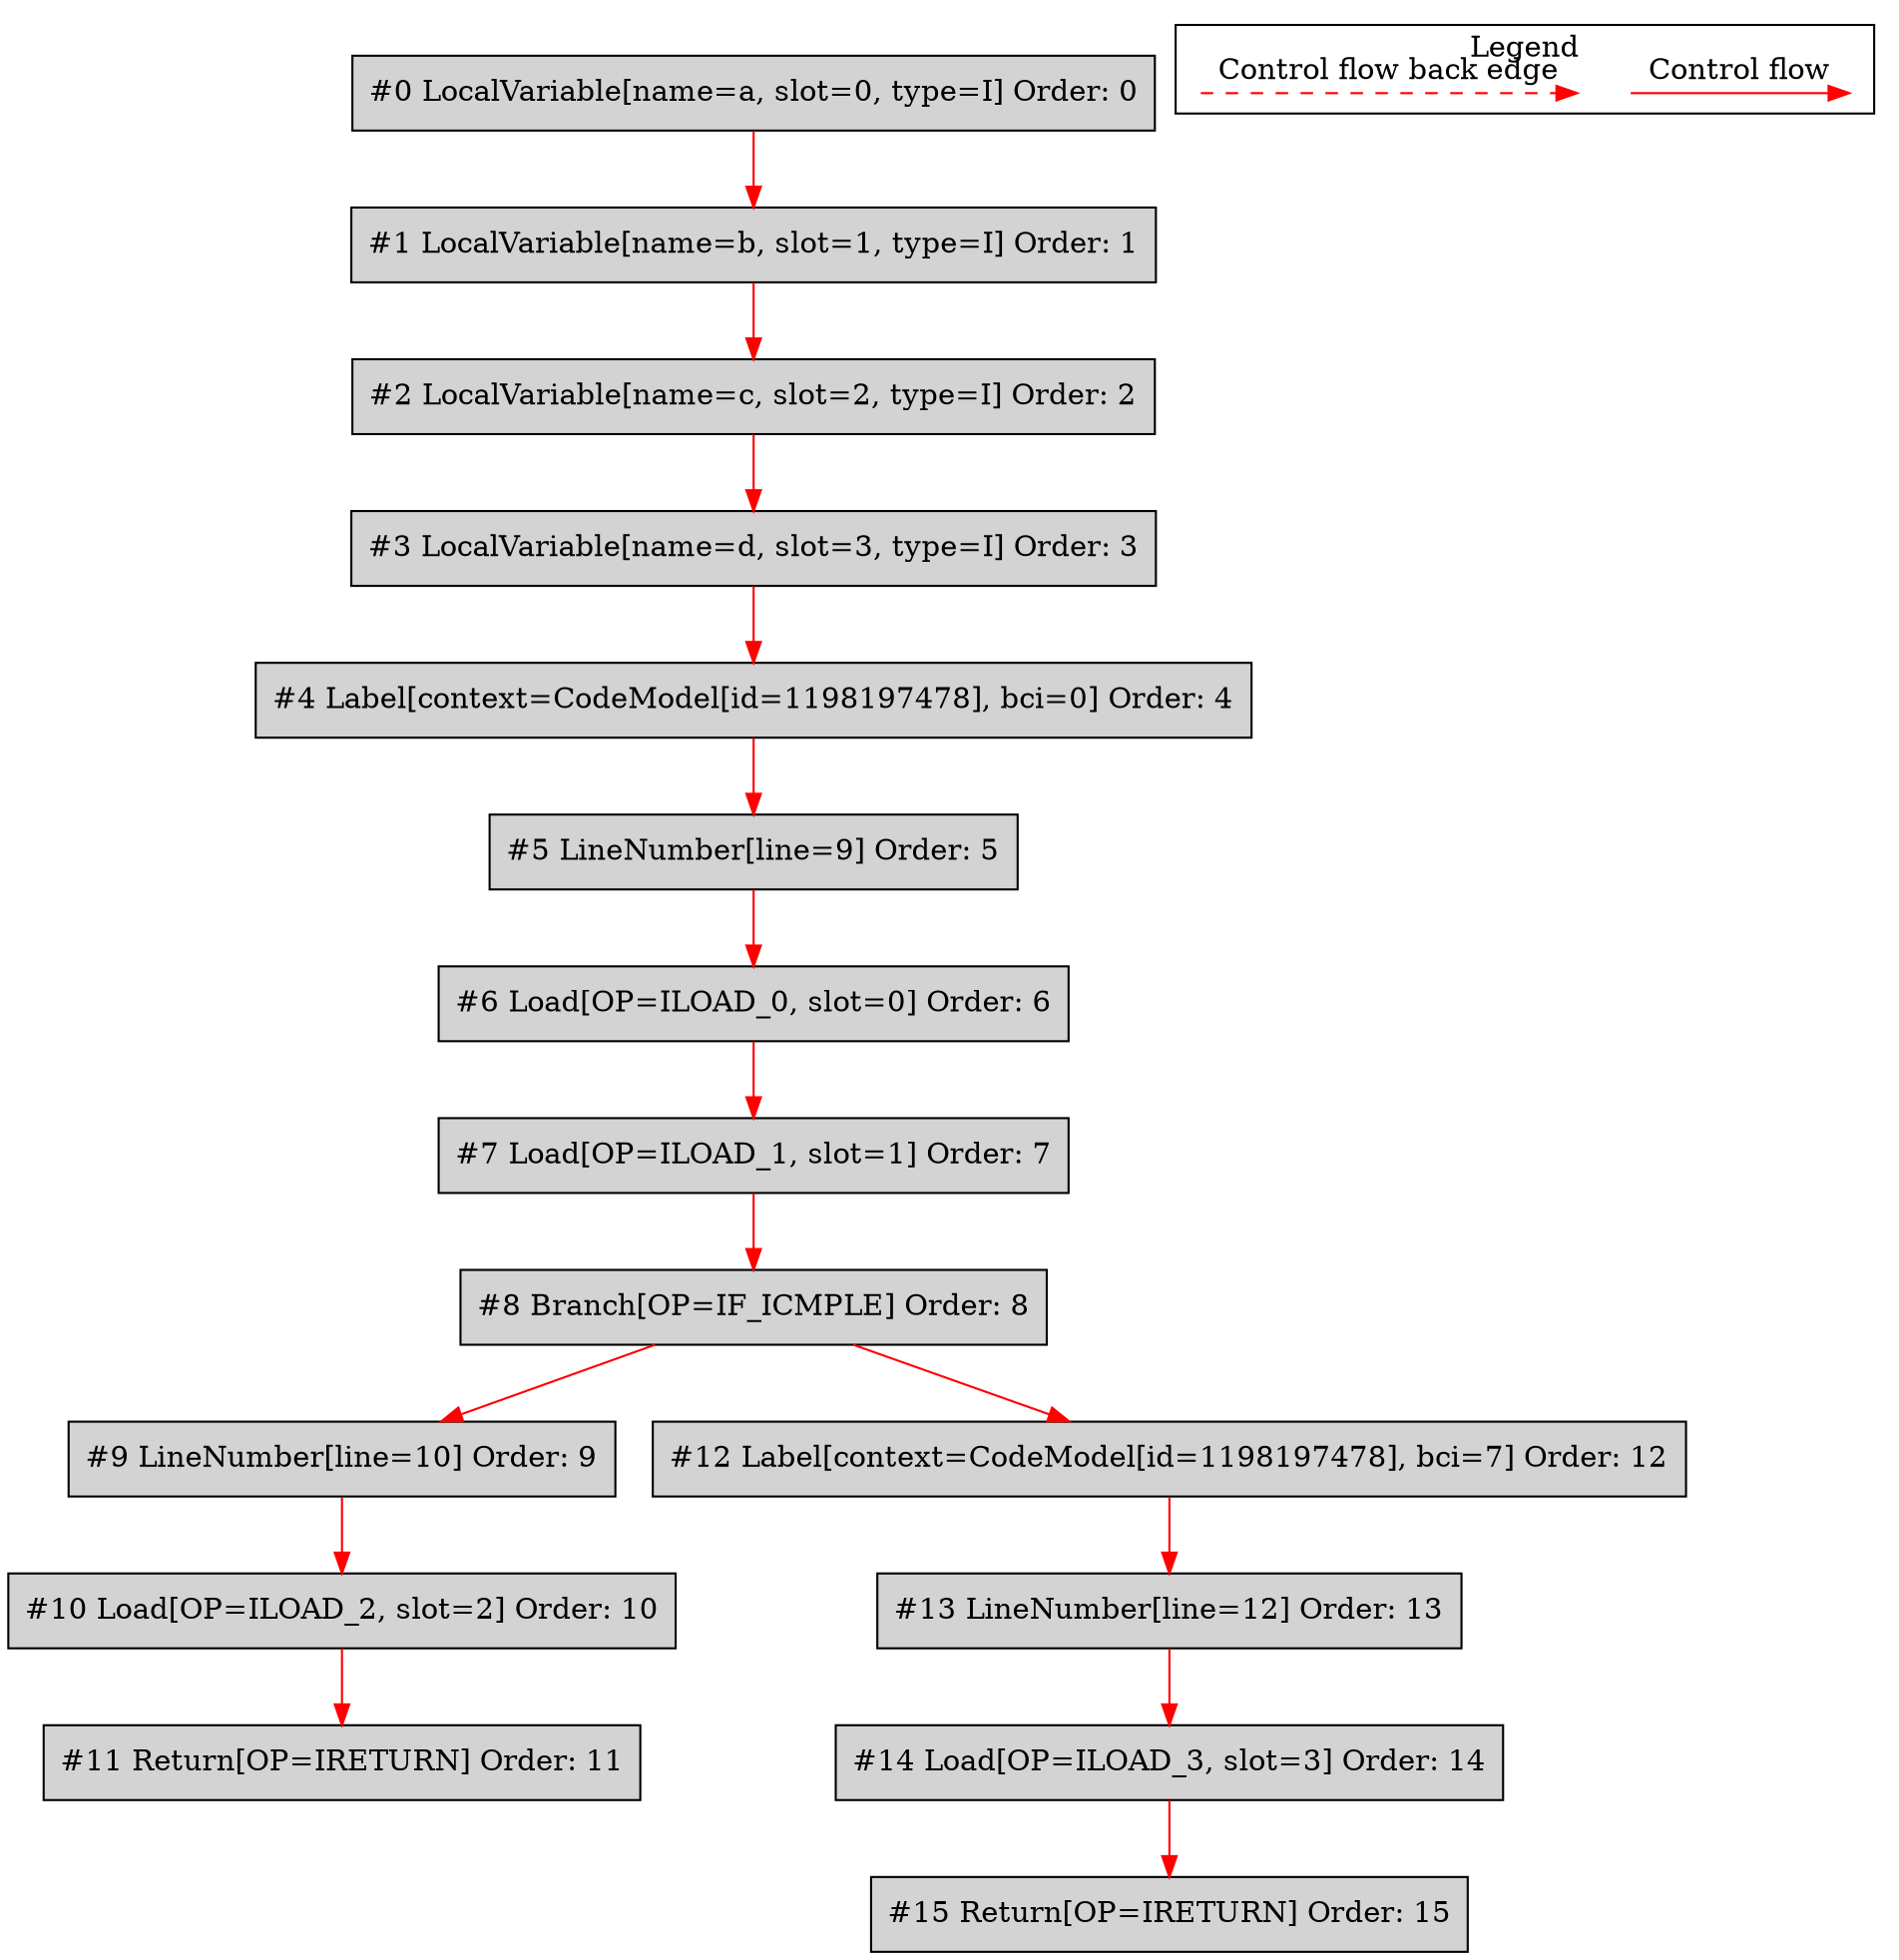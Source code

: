 digraph {
 ordering="in";
 node0[label="#0 LocalVariable[name=a, slot=0, type=I] Order: 0", shape=box, fillcolor=lightgrey, style=filled];
 node1[label="#1 LocalVariable[name=b, slot=1, type=I] Order: 1", shape=box, fillcolor=lightgrey, style=filled];
 node2[label="#2 LocalVariable[name=c, slot=2, type=I] Order: 2", shape=box, fillcolor=lightgrey, style=filled];
 node3[label="#3 LocalVariable[name=d, slot=3, type=I] Order: 3", shape=box, fillcolor=lightgrey, style=filled];
 node4[label="#4 Label[context=CodeModel[id=1198197478], bci=0] Order: 4", shape=box, fillcolor=lightgrey, style=filled];
 node5[label="#5 LineNumber[line=9] Order: 5", shape=box, fillcolor=lightgrey, style=filled];
 node6[label="#6 Load[OP=ILOAD_0, slot=0] Order: 6", shape=box, fillcolor=lightgrey, style=filled];
 node7[label="#7 Load[OP=ILOAD_1, slot=1] Order: 7", shape=box, fillcolor=lightgrey, style=filled];
 node8[label="#8 Branch[OP=IF_ICMPLE] Order: 8", shape=box, fillcolor=lightgrey, style=filled];
 node9[label="#9 LineNumber[line=10] Order: 9", shape=box, fillcolor=lightgrey, style=filled];
 node10[label="#10 Load[OP=ILOAD_2, slot=2] Order: 10", shape=box, fillcolor=lightgrey, style=filled];
 node11[label="#11 Return[OP=IRETURN] Order: 11", shape=box, fillcolor=lightgrey, style=filled];
 node12[label="#12 Label[context=CodeModel[id=1198197478], bci=7] Order: 12", shape=box, fillcolor=lightgrey, style=filled];
 node13[label="#13 LineNumber[line=12] Order: 13", shape=box, fillcolor=lightgrey, style=filled];
 node14[label="#14 Load[OP=ILOAD_3, slot=3] Order: 14", shape=box, fillcolor=lightgrey, style=filled];
 node15[label="#15 Return[OP=IRETURN] Order: 15", shape=box, fillcolor=lightgrey, style=filled];
 node0 -> node1[color=red];
 node1 -> node2[color=red];
 node2 -> node3[color=red];
 node3 -> node4[color=red];
 node4 -> node5[color=red];
 node5 -> node6[color=red];
 node6 -> node7[color=red];
 node7 -> node8[color=red];
 node8 -> node9[color=red];
 node9 -> node10[color=red];
 node10 -> node11[color=red];
 node8 -> node12[color=red];
 node12 -> node13[color=red];
 node13 -> node14[color=red];
 node14 -> node15[color=red];
 subgraph cluster_000 {
  label = "Legend";
  node [shape=point]
  {
   rank=same;
   c0 [style = invis];
   c1 [style = invis];
   c2 [style = invis];
   c3 [style = invis];
  }
  c0 -> c1 [label="Control flow", style=solid, color=red]
  c2 -> c3 [label="Control flow back edge", style=dashed, color=red]
 }

}
